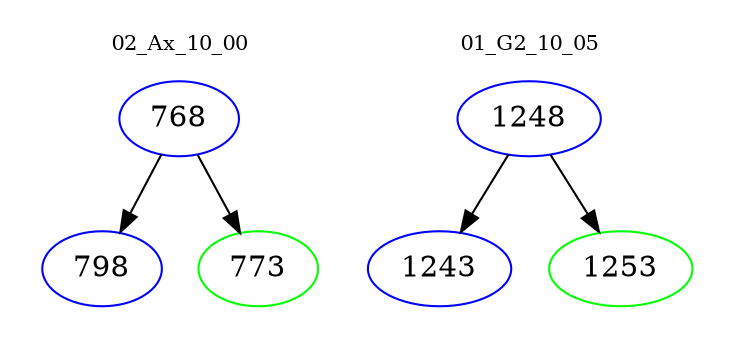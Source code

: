 digraph{
subgraph cluster_0 {
color = white
label = "02_Ax_10_00";
fontsize=10;
T0_768 [label="768", color="blue"]
T0_768 -> T0_798 [color="black"]
T0_798 [label="798", color="blue"]
T0_768 -> T0_773 [color="black"]
T0_773 [label="773", color="green"]
}
subgraph cluster_1 {
color = white
label = "01_G2_10_05";
fontsize=10;
T1_1248 [label="1248", color="blue"]
T1_1248 -> T1_1243 [color="black"]
T1_1243 [label="1243", color="blue"]
T1_1248 -> T1_1253 [color="black"]
T1_1253 [label="1253", color="green"]
}
}
